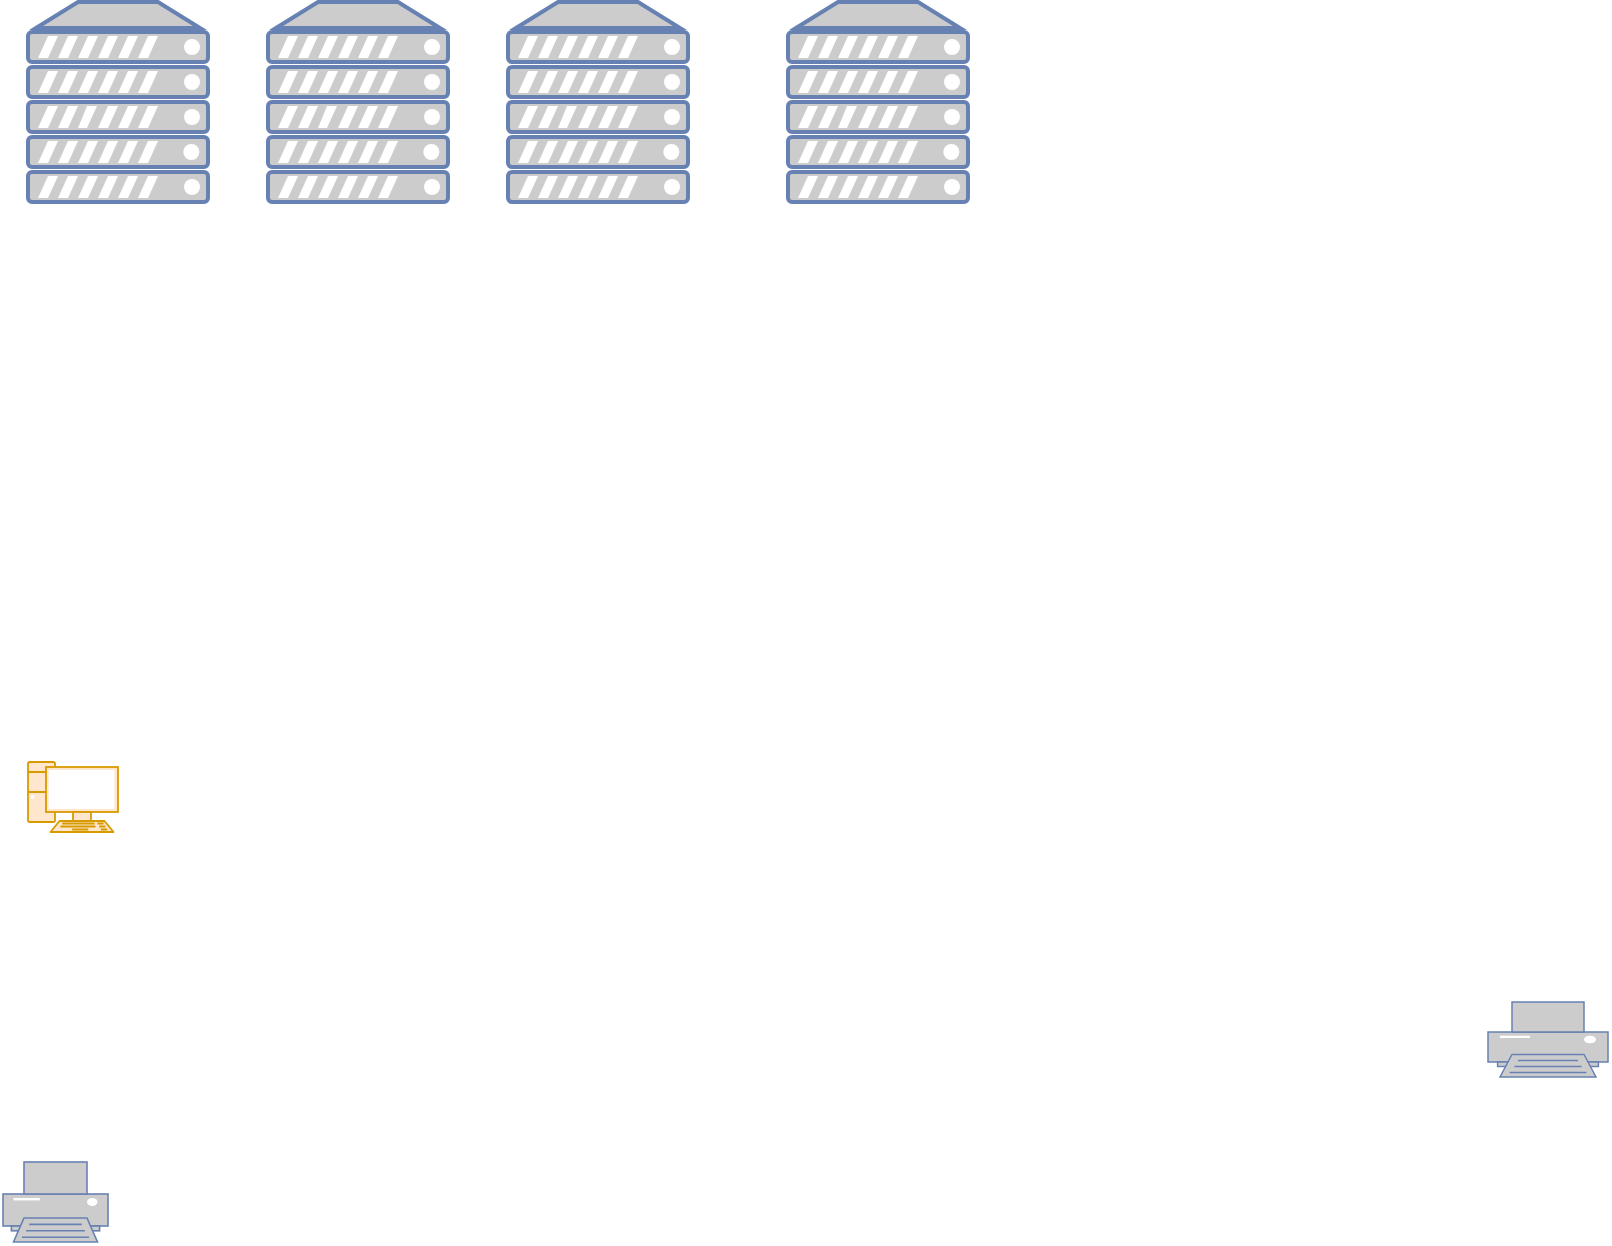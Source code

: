 <mxfile version="13.8.6" type="github">
  <diagram id="CQ4xbaax339wfV1muKCM" name="Page-1">
    <mxGraphModel dx="2249" dy="761" grid="1" gridSize="10" guides="1" tooltips="1" connect="1" arrows="1" fold="1" page="1" pageScale="1" pageWidth="827" pageHeight="1169" math="0" shadow="0">
      <root>
        <mxCell id="0" />
        <mxCell id="1" parent="0" />
        <mxCell id="nPhgYsbeTmADf6jZXGW3-1" value="" style="fontColor=#0066CC;verticalAlign=top;verticalLabelPosition=bottom;labelPosition=center;align=center;html=1;outlineConnect=0;fillColor=#CCCCCC;strokeColor=#6881B3;gradientColor=none;gradientDirection=north;strokeWidth=2;shape=mxgraph.networks.server;" vertex="1" parent="1">
          <mxGeometry y="70" width="90" height="100" as="geometry" />
        </mxCell>
        <mxCell id="nPhgYsbeTmADf6jZXGW3-2" value="" style="fontColor=#0066CC;verticalAlign=top;verticalLabelPosition=bottom;labelPosition=center;align=center;html=1;outlineConnect=0;fillColor=#CCCCCC;strokeColor=#6881B3;gradientColor=none;gradientDirection=north;strokeWidth=2;shape=mxgraph.networks.server;" vertex="1" parent="1">
          <mxGeometry x="120" y="70" width="90" height="100" as="geometry" />
        </mxCell>
        <mxCell id="nPhgYsbeTmADf6jZXGW3-3" value="" style="fontColor=#0066CC;verticalAlign=top;verticalLabelPosition=bottom;labelPosition=center;align=center;html=1;outlineConnect=0;fillColor=#CCCCCC;strokeColor=#6881B3;gradientColor=none;gradientDirection=north;strokeWidth=2;shape=mxgraph.networks.server;" vertex="1" parent="1">
          <mxGeometry x="240" y="70" width="90" height="100" as="geometry" />
        </mxCell>
        <mxCell id="nPhgYsbeTmADf6jZXGW3-4" value="" style="verticalAlign=top;verticalLabelPosition=bottom;labelPosition=center;align=center;html=1;outlineConnect=0;fillColor=#ffe6cc;strokeColor=#d79b00;gradientDirection=north;strokeWidth=2;shape=mxgraph.networks.pc;" vertex="1" parent="1">
          <mxGeometry y="450" width="45" height="35" as="geometry" />
        </mxCell>
        <mxCell id="nPhgYsbeTmADf6jZXGW3-5" value="" style="fontColor=#0066CC;verticalAlign=top;verticalLabelPosition=bottom;labelPosition=center;align=center;html=1;outlineConnect=0;fillColor=#CCCCCC;strokeColor=#6881B3;gradientColor=none;gradientDirection=north;strokeWidth=2;shape=mxgraph.networks.printer;" vertex="1" parent="1">
          <mxGeometry x="-12.5" y="650" width="52.5" height="40" as="geometry" />
        </mxCell>
        <mxCell id="nPhgYsbeTmADf6jZXGW3-6" value="" style="fontColor=#0066CC;verticalAlign=top;verticalLabelPosition=bottom;labelPosition=center;align=center;html=1;outlineConnect=0;fillColor=#CCCCCC;strokeColor=#6881B3;gradientColor=none;gradientDirection=north;strokeWidth=2;shape=mxgraph.networks.printer;" vertex="1" parent="1">
          <mxGeometry x="730" y="570" width="60" height="37.5" as="geometry" />
        </mxCell>
        <mxCell id="nPhgYsbeTmADf6jZXGW3-7" value="" style="fontColor=#0066CC;verticalAlign=top;verticalLabelPosition=bottom;labelPosition=center;align=center;html=1;outlineConnect=0;fillColor=#CCCCCC;strokeColor=#6881B3;gradientColor=none;gradientDirection=north;strokeWidth=2;shape=mxgraph.networks.server;" vertex="1" parent="1">
          <mxGeometry x="380" y="70" width="90" height="100" as="geometry" />
        </mxCell>
      </root>
    </mxGraphModel>
  </diagram>
</mxfile>
